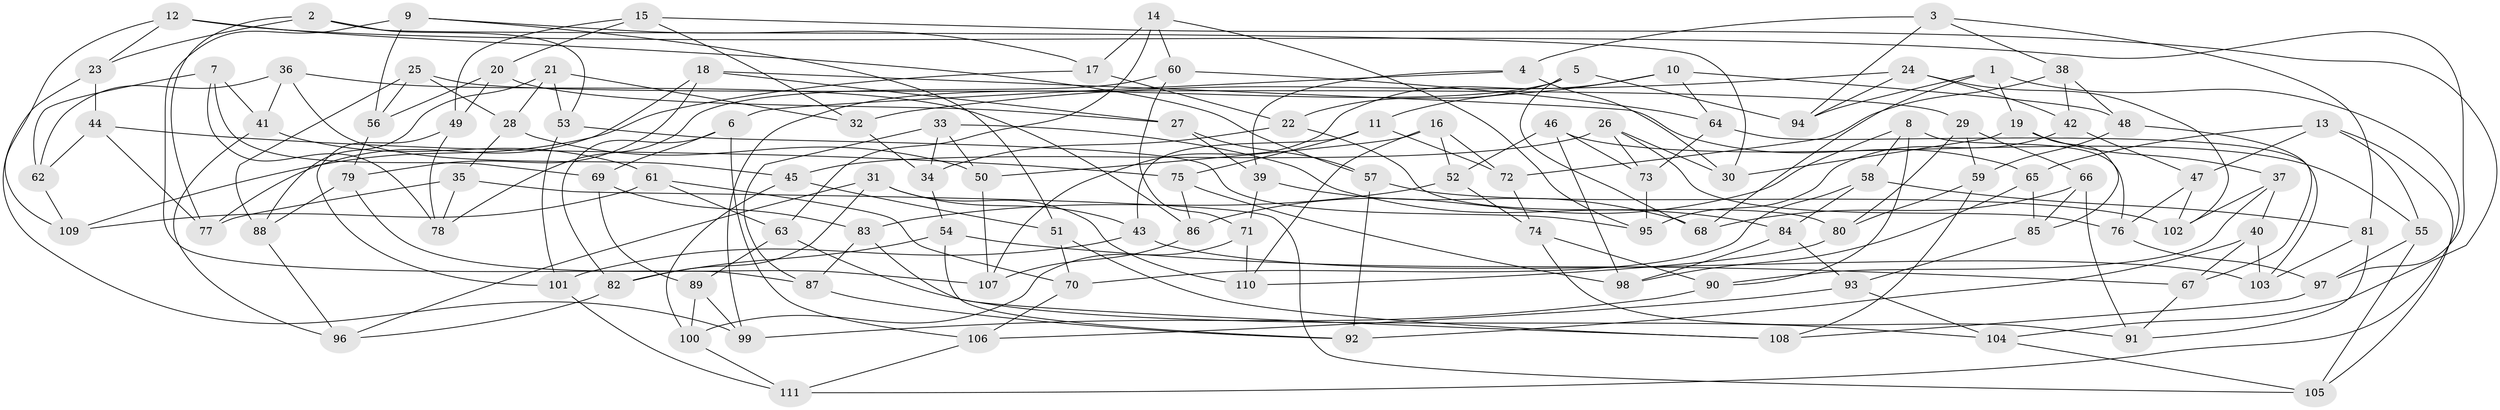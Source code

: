 // Generated by graph-tools (version 1.1) at 2025/03/03/09/25 03:03:08]
// undirected, 111 vertices, 222 edges
graph export_dot {
graph [start="1"]
  node [color=gray90,style=filled];
  1;
  2;
  3;
  4;
  5;
  6;
  7;
  8;
  9;
  10;
  11;
  12;
  13;
  14;
  15;
  16;
  17;
  18;
  19;
  20;
  21;
  22;
  23;
  24;
  25;
  26;
  27;
  28;
  29;
  30;
  31;
  32;
  33;
  34;
  35;
  36;
  37;
  38;
  39;
  40;
  41;
  42;
  43;
  44;
  45;
  46;
  47;
  48;
  49;
  50;
  51;
  52;
  53;
  54;
  55;
  56;
  57;
  58;
  59;
  60;
  61;
  62;
  63;
  64;
  65;
  66;
  67;
  68;
  69;
  70;
  71;
  72;
  73;
  74;
  75;
  76;
  77;
  78;
  79;
  80;
  81;
  82;
  83;
  84;
  85;
  86;
  87;
  88;
  89;
  90;
  91;
  92;
  93;
  94;
  95;
  96;
  97;
  98;
  99;
  100;
  101;
  102;
  103;
  104;
  105;
  106;
  107;
  108;
  109;
  110;
  111;
  1 -- 68;
  1 -- 94;
  1 -- 111;
  1 -- 19;
  2 -- 23;
  2 -- 77;
  2 -- 30;
  2 -- 53;
  3 -- 38;
  3 -- 81;
  3 -- 94;
  3 -- 4;
  4 -- 30;
  4 -- 39;
  4 -- 6;
  5 -- 99;
  5 -- 68;
  5 -- 22;
  5 -- 94;
  6 -- 82;
  6 -- 106;
  6 -- 69;
  7 -- 69;
  7 -- 78;
  7 -- 62;
  7 -- 41;
  8 -- 86;
  8 -- 58;
  8 -- 90;
  8 -- 76;
  9 -- 56;
  9 -- 17;
  9 -- 51;
  9 -- 87;
  10 -- 64;
  10 -- 107;
  10 -- 48;
  10 -- 11;
  11 -- 72;
  11 -- 43;
  11 -- 75;
  12 -- 109;
  12 -- 23;
  12 -- 57;
  12 -- 97;
  13 -- 65;
  13 -- 105;
  13 -- 55;
  13 -- 47;
  14 -- 63;
  14 -- 60;
  14 -- 17;
  14 -- 95;
  15 -- 20;
  15 -- 49;
  15 -- 104;
  15 -- 32;
  16 -- 50;
  16 -- 110;
  16 -- 52;
  16 -- 72;
  17 -- 109;
  17 -- 22;
  18 -- 27;
  18 -- 65;
  18 -- 77;
  18 -- 79;
  19 -- 30;
  19 -- 85;
  19 -- 37;
  20 -- 27;
  20 -- 49;
  20 -- 56;
  21 -- 32;
  21 -- 53;
  21 -- 88;
  21 -- 28;
  22 -- 34;
  22 -- 80;
  23 -- 99;
  23 -- 44;
  24 -- 94;
  24 -- 42;
  24 -- 102;
  24 -- 32;
  25 -- 28;
  25 -- 88;
  25 -- 29;
  25 -- 56;
  26 -- 73;
  26 -- 45;
  26 -- 30;
  26 -- 76;
  27 -- 57;
  27 -- 39;
  28 -- 50;
  28 -- 35;
  29 -- 59;
  29 -- 80;
  29 -- 66;
  31 -- 82;
  31 -- 96;
  31 -- 110;
  31 -- 43;
  32 -- 34;
  33 -- 50;
  33 -- 84;
  33 -- 34;
  33 -- 87;
  34 -- 54;
  35 -- 77;
  35 -- 78;
  35 -- 105;
  36 -- 45;
  36 -- 86;
  36 -- 62;
  36 -- 41;
  37 -- 102;
  37 -- 40;
  37 -- 90;
  38 -- 48;
  38 -- 42;
  38 -- 72;
  39 -- 71;
  39 -- 68;
  40 -- 92;
  40 -- 67;
  40 -- 103;
  41 -- 61;
  41 -- 96;
  42 -- 47;
  42 -- 95;
  43 -- 101;
  43 -- 103;
  44 -- 77;
  44 -- 75;
  44 -- 62;
  45 -- 100;
  45 -- 51;
  46 -- 73;
  46 -- 98;
  46 -- 55;
  46 -- 52;
  47 -- 76;
  47 -- 102;
  48 -- 59;
  48 -- 67;
  49 -- 101;
  49 -- 78;
  50 -- 107;
  51 -- 108;
  51 -- 70;
  52 -- 74;
  52 -- 83;
  53 -- 95;
  53 -- 101;
  54 -- 67;
  54 -- 92;
  54 -- 82;
  55 -- 105;
  55 -- 97;
  56 -- 79;
  57 -- 92;
  57 -- 102;
  58 -- 84;
  58 -- 81;
  58 -- 70;
  59 -- 80;
  59 -- 108;
  60 -- 78;
  60 -- 64;
  60 -- 71;
  61 -- 70;
  61 -- 63;
  61 -- 109;
  62 -- 109;
  63 -- 104;
  63 -- 89;
  64 -- 73;
  64 -- 103;
  65 -- 98;
  65 -- 85;
  66 -- 91;
  66 -- 68;
  66 -- 85;
  67 -- 91;
  69 -- 83;
  69 -- 89;
  70 -- 106;
  71 -- 100;
  71 -- 110;
  72 -- 74;
  73 -- 95;
  74 -- 91;
  74 -- 90;
  75 -- 86;
  75 -- 98;
  76 -- 97;
  79 -- 107;
  79 -- 88;
  80 -- 110;
  81 -- 103;
  81 -- 91;
  82 -- 96;
  83 -- 87;
  83 -- 108;
  84 -- 93;
  84 -- 98;
  85 -- 93;
  86 -- 107;
  87 -- 92;
  88 -- 96;
  89 -- 100;
  89 -- 99;
  90 -- 99;
  93 -- 104;
  93 -- 106;
  97 -- 108;
  100 -- 111;
  101 -- 111;
  104 -- 105;
  106 -- 111;
}
